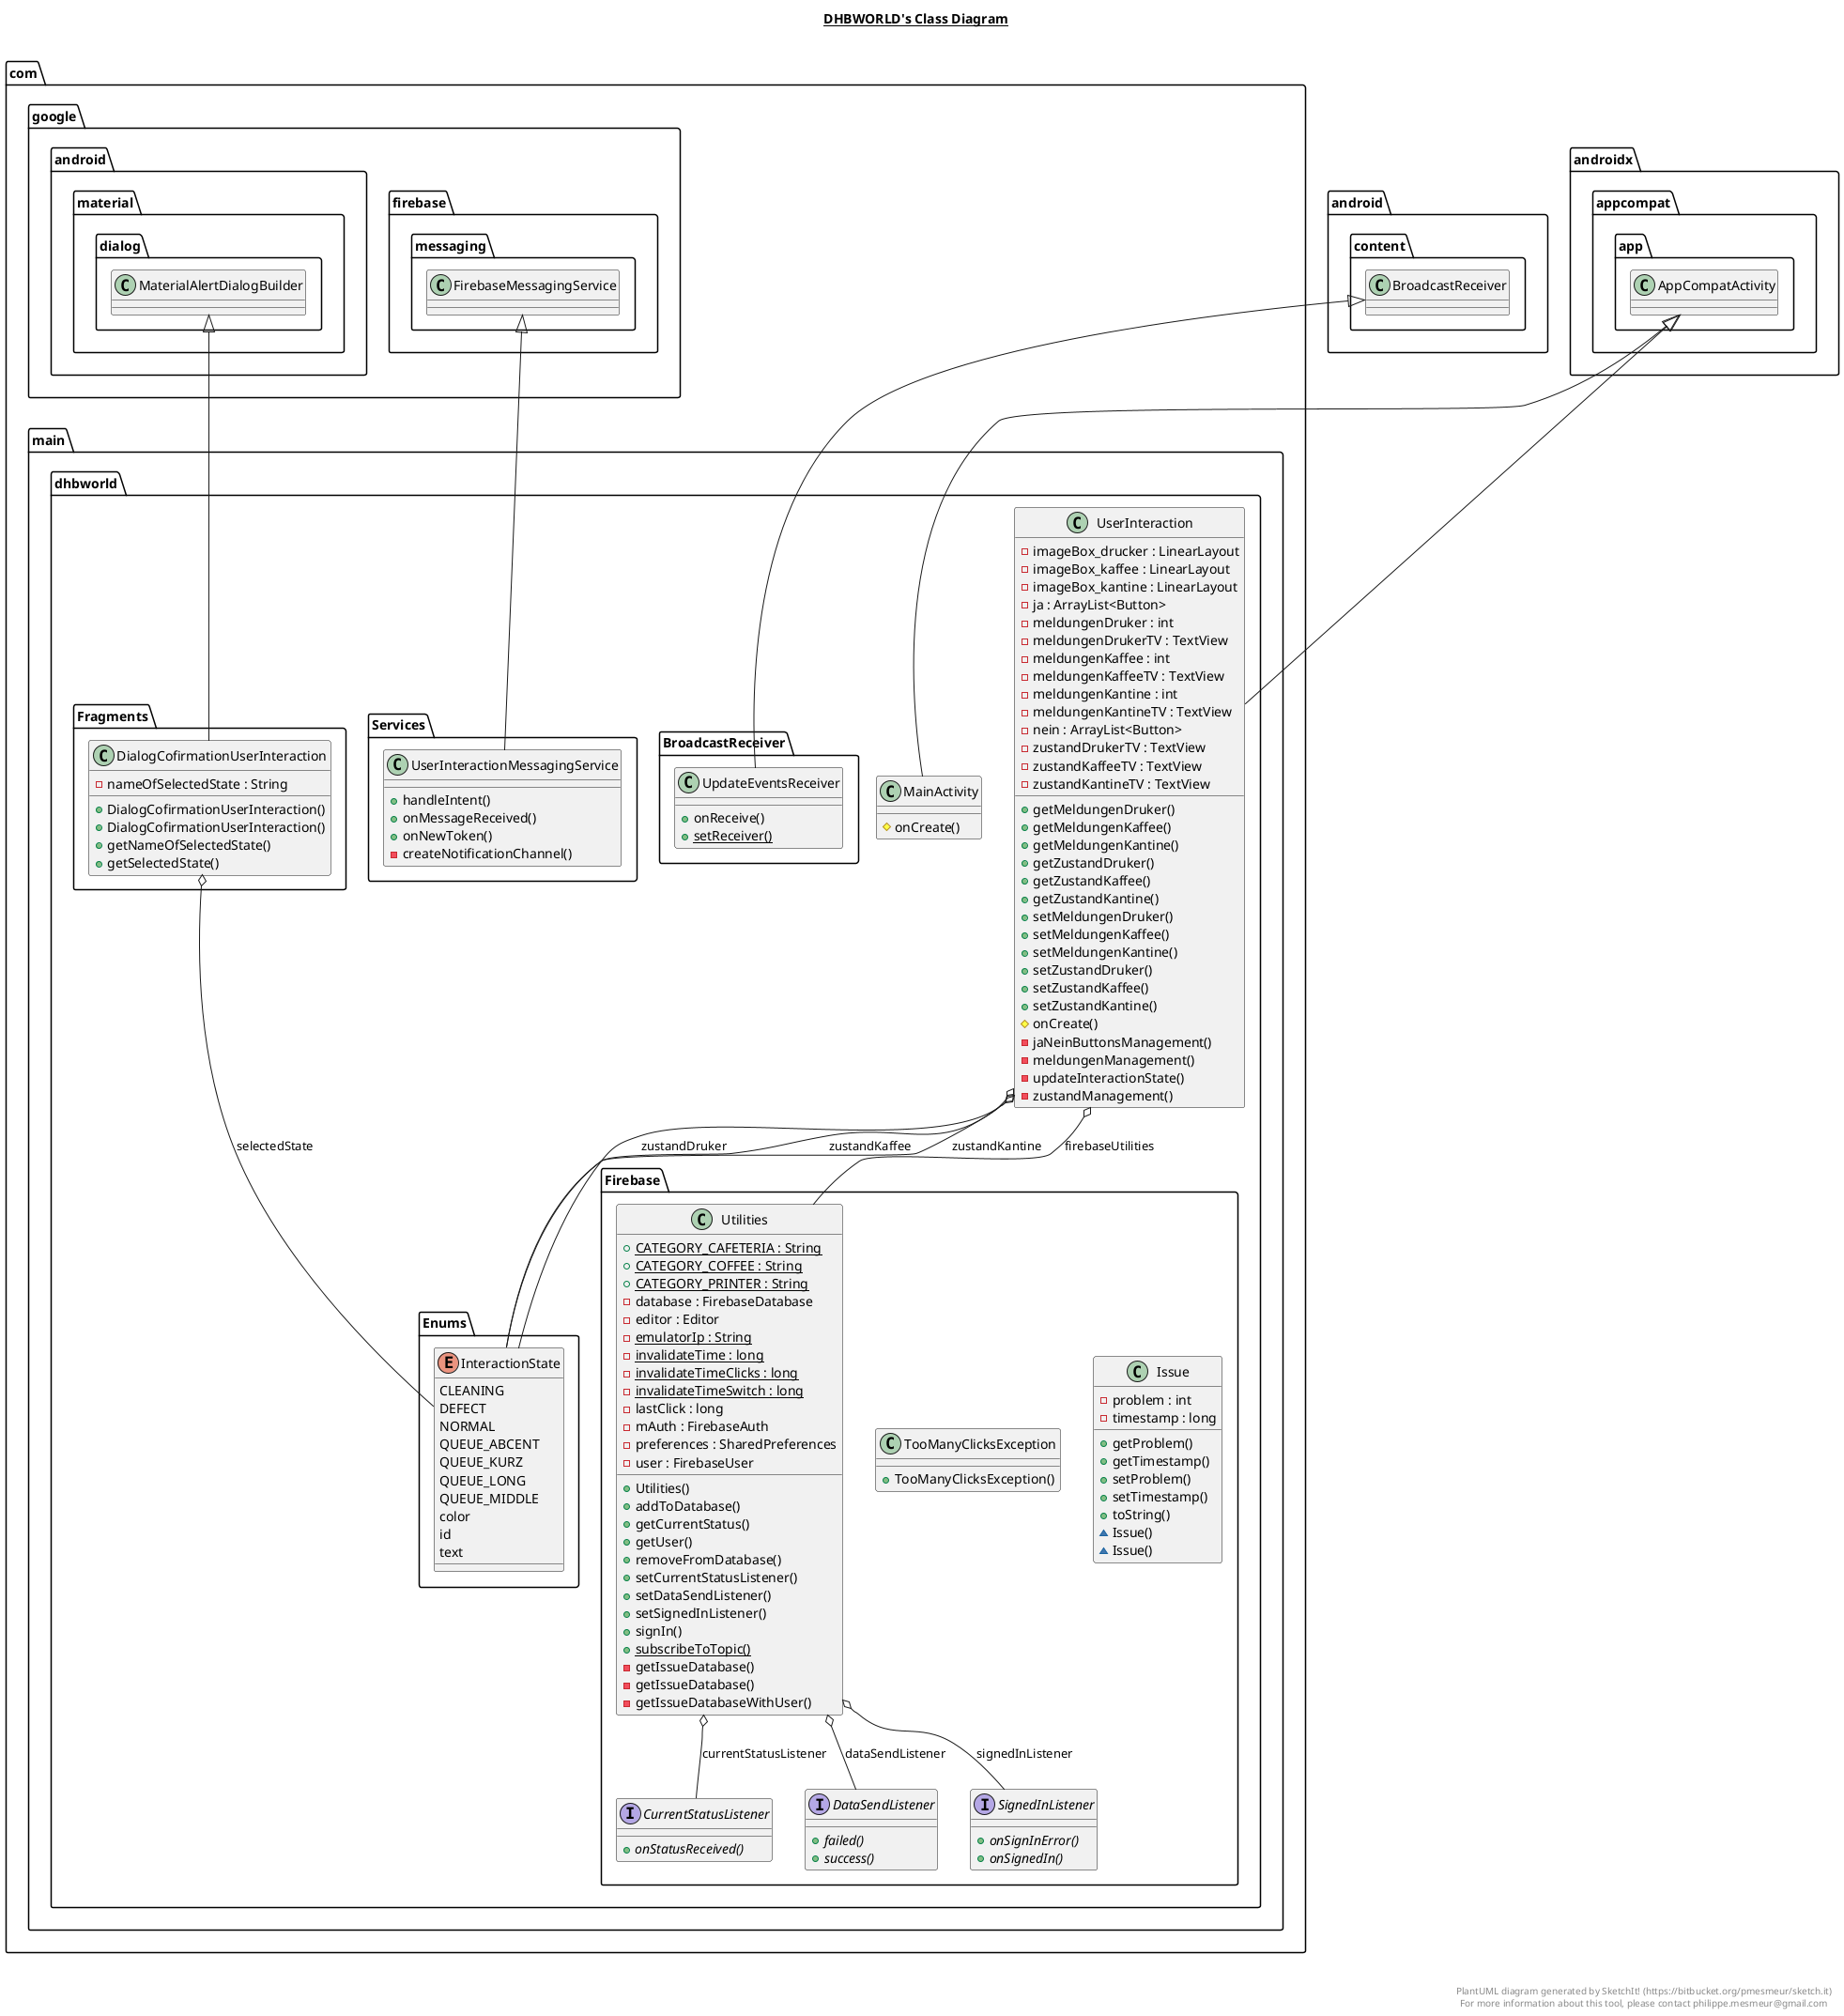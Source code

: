 @startuml

title __DHBWORLD's Class Diagram__\n

  namespace com.main.dhbworld {
    class com.main.dhbworld.MainActivity {
        # onCreate()
    }
  }
  

  namespace com.main.dhbworld {
    class com.main.dhbworld.UserInteraction {
        - imageBox_drucker : LinearLayout
        - imageBox_kaffee : LinearLayout
        - imageBox_kantine : LinearLayout
        - ja : ArrayList<Button>
        - meldungenDruker : int
        - meldungenDrukerTV : TextView
        - meldungenKaffee : int
        - meldungenKaffeeTV : TextView
        - meldungenKantine : int
        - meldungenKantineTV : TextView
        - nein : ArrayList<Button>
        - zustandDrukerTV : TextView
        - zustandKaffeeTV : TextView
        - zustandKantineTV : TextView
        + getMeldungenDruker()
        + getMeldungenKaffee()
        + getMeldungenKantine()
        + getZustandDruker()
        + getZustandKaffee()
        + getZustandKantine()
        + setMeldungenDruker()
        + setMeldungenKaffee()
        + setMeldungenKantine()
        + setZustandDruker()
        + setZustandKaffee()
        + setZustandKantine()
        # onCreate()
        - jaNeinButtonsManagement()
        - meldungenManagement()
        - updateInteractionState()
        - zustandManagement()
    }
  }

   namespace com.main.dhbworld {
      namespace Firebase {
        interface com.main.dhbworld.Firebase.CurrentStatusListener {
            {abstract} + onStatusReceived()
        }
      }
    }


    namespace com.main.dhbworld {
      namespace Firebase {
        interface com.main.dhbworld.Firebase.DataSendListener {
            {abstract} + failed()
            {abstract} + success()
        }
      }
    }


    namespace com.main.dhbworld {
      namespace Firebase {
        class com.main.dhbworld.Firebase.Issue {
            - problem : int
            - timestamp : long
            + getProblem()
            + getTimestamp()
            + setProblem()
            + setTimestamp()
            + toString()
            ~ Issue()
            ~ Issue()
        }
      }
    }


    namespace com.main.dhbworld {
      namespace Firebase {
        interface com.main.dhbworld.Firebase.SignedInListener {
            {abstract} + onSignInError()
            {abstract} + onSignedIn()
        }
      }
    }


    namespace com.main.dhbworld {
      namespace Firebase {
        class com.main.dhbworld.Firebase.TooManyClicksException {
            + TooManyClicksException()
        }
      }
    }


    namespace com.main.dhbworld {
      namespace Firebase {
        class com.main.dhbworld.Firebase.Utilities {
            {static} + CATEGORY_CAFETERIA : String
            {static} + CATEGORY_COFFEE : String
            {static} + CATEGORY_PRINTER : String
            - database : FirebaseDatabase
            - editor : Editor
            {static} - emulatorIp : String
            {static} - invalidateTime : long
            {static} - invalidateTimeClicks : long
            {static} - invalidateTimeSwitch : long
            - lastClick : long
            - mAuth : FirebaseAuth
            - preferences : SharedPreferences
            - user : FirebaseUser
            + Utilities()
            + addToDatabase()
            + getCurrentStatus()
            + getUser()
            + removeFromDatabase()
            + setCurrentStatusListener()
            + setDataSendListener()
            + setSignedInListener()
            + signIn()
            {static} + subscribeToTopic()
            - getIssueDatabase()
            - getIssueDatabase()
            - getIssueDatabaseWithUser()
        }
      }
    }

    namespace com.main.dhbworld {
      namespace Services {
        class com.main.dhbworld.Services.UserInteractionMessagingService {
            + handleIntent()
            + onMessageReceived()
            + onNewToken()
            - createNotificationChannel()
        }
      }
    }

    namespace com.main.dhbworld {
      namespace Fragments {
        class com.main.dhbworld.Fragments.DialogCofirmationUserInteraction {
            - nameOfSelectedState : String
            + DialogCofirmationUserInteraction()
            + DialogCofirmationUserInteraction()
            + getNameOfSelectedState()
            + getSelectedState()
        }
      }
    }

    namespace com.main.dhbworld {
      namespace Enums {
        enum InteractionState {
          CLEANING
          DEFECT
          NORMAL
          QUEUE_ABCENT
          QUEUE_KURZ
          QUEUE_LONG
          QUEUE_MIDDLE
          color
          id
          text
        }
      }
    }

    namespace com.main.dhbworld {
      namespace BroadcastReceiver {
        class com.main.dhbworld.BroadcastReceiver.UpdateEventsReceiver {
            + onReceive()
            {static} + setReceiver()
        }
      }
    }


    com.main.dhbworld.BroadcastReceiver.UpdateEventsReceiver -up-|> android.content.BroadcastReceiver


    com.main.dhbworld.Fragments.DialogCofirmationUserInteraction -up-|> com.google.android.material.dialog.MaterialAlertDialogBuilder
    com.main.dhbworld.Fragments.DialogCofirmationUserInteraction o-- com.main.dhbworld.Enums.InteractionState : selectedState
    com.main.dhbworld.Services.UserInteractionMessagingService -up-|> com.google.firebase.messaging.FirebaseMessagingService
    com.main.dhbworld.Firebase.Utilities o-- com.main.dhbworld.Firebase.CurrentStatusListener : currentStatusListener
    com.main.dhbworld.Firebase.Utilities o-- com.main.dhbworld.Firebase.DataSendListener : dataSendListener
    com.main.dhbworld.Firebase.Utilities o-- com.main.dhbworld.Firebase.SignedInListener : signedInListener
    com.main.dhbworld.MainActivity -up-|> androidx.appcompat.app.AppCompatActivity
    com.main.dhbworld.UserInteraction -up-|> androidx.appcompat.app.AppCompatActivity
    com.main.dhbworld.UserInteraction o-- com.main.dhbworld.Firebase.Utilities : firebaseUtilities
    com.main.dhbworld.UserInteraction o-- com.main.dhbworld.Enums.InteractionState : zustandDruker
    com.main.dhbworld.UserInteraction o-- com.main.dhbworld.Enums.InteractionState : zustandKaffee
    com.main.dhbworld.UserInteraction o-- com.main.dhbworld.Enums.InteractionState : zustandKantine


right footer


PlantUML diagram generated by SketchIt! (https://bitbucket.org/pmesmeur/sketch.it)
For more information about this tool, please contact philippe.mesmeur@gmail.com
endfooter

@enduml
